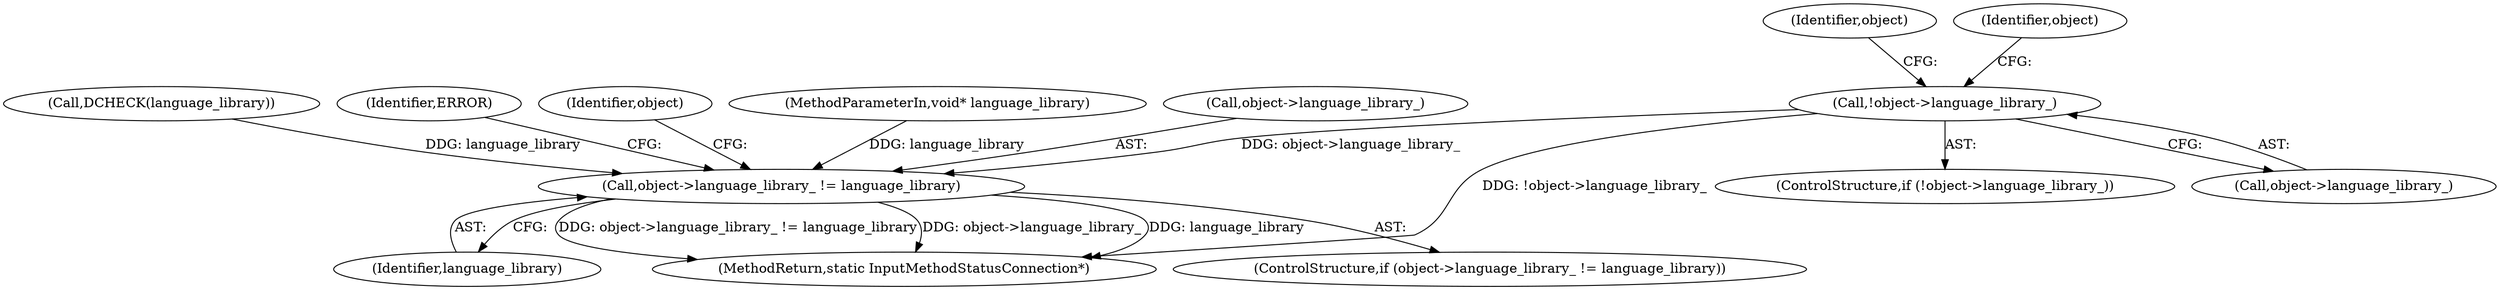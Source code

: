 digraph "1_Chrome_dc7b094a338c6c521f918f478e993f0f74bbea0d_58@pointer" {
"1000121" [label="(Call,!object->language_library_)"];
"1000154" [label="(Call,object->language_library_ != language_library)"];
"1000154" [label="(Call,object->language_library_ != language_library)"];
"1000166" [label="(MethodReturn,static InputMethodStatusConnection*)"];
"1000153" [label="(ControlStructure,if (object->language_library_ != language_library))"];
"1000155" [label="(Call,object->language_library_)"];
"1000107" [label="(Call,DCHECK(language_library))"];
"1000162" [label="(Identifier,ERROR)"];
"1000165" [label="(Identifier,object)"];
"1000128" [label="(Identifier,object)"];
"1000120" [label="(ControlStructure,if (!object->language_library_))"];
"1000122" [label="(Call,object->language_library_)"];
"1000156" [label="(Identifier,object)"];
"1000158" [label="(Identifier,language_library)"];
"1000101" [label="(MethodParameterIn,void* language_library)"];
"1000121" [label="(Call,!object->language_library_)"];
"1000121" -> "1000120"  [label="AST: "];
"1000121" -> "1000122"  [label="CFG: "];
"1000122" -> "1000121"  [label="AST: "];
"1000128" -> "1000121"  [label="CFG: "];
"1000156" -> "1000121"  [label="CFG: "];
"1000121" -> "1000166"  [label="DDG: !object->language_library_"];
"1000121" -> "1000154"  [label="DDG: object->language_library_"];
"1000154" -> "1000153"  [label="AST: "];
"1000154" -> "1000158"  [label="CFG: "];
"1000155" -> "1000154"  [label="AST: "];
"1000158" -> "1000154"  [label="AST: "];
"1000162" -> "1000154"  [label="CFG: "];
"1000165" -> "1000154"  [label="CFG: "];
"1000154" -> "1000166"  [label="DDG: object->language_library_ != language_library"];
"1000154" -> "1000166"  [label="DDG: object->language_library_"];
"1000154" -> "1000166"  [label="DDG: language_library"];
"1000107" -> "1000154"  [label="DDG: language_library"];
"1000101" -> "1000154"  [label="DDG: language_library"];
}
